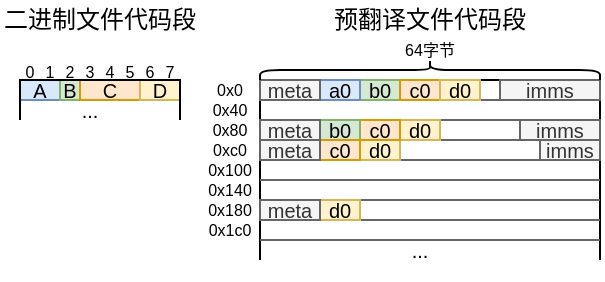 <mxfile>
    <diagram name="Page-1" id="kk1HLHu_gnZy5Cn993aN">
        <mxGraphModel dx="331" dy="206" grid="1" gridSize="10" guides="0" tooltips="1" connect="1" arrows="1" fold="1" page="1" pageScale="1" pageWidth="850" pageHeight="1100" math="0" shadow="0">
            <root>
                <mxCell id="0"/>
                <mxCell id="1" parent="0"/>
                <mxCell id="pCyvtXLSAHgm4okcG52U-75" value="" style="group" parent="1" vertex="1" connectable="0">
                    <mxGeometry x="180" y="70" width="170" height="100" as="geometry"/>
                </mxCell>
                <mxCell id="pCyvtXLSAHgm4okcG52U-32" value="" style="endArrow=none;html=1;rounded=0;" parent="pCyvtXLSAHgm4okcG52U-75" edge="1">
                    <mxGeometry width="50" height="50" relative="1" as="geometry">
                        <mxPoint y="90" as="sourcePoint"/>
                        <mxPoint x="170" y="90" as="targetPoint"/>
                        <Array as="points">
                            <mxPoint/>
                            <mxPoint x="170"/>
                        </Array>
                    </mxGeometry>
                </mxCell>
                <mxCell id="pCyvtXLSAHgm4okcG52U-52" value="" style="endArrow=none;html=1;rounded=0;fillColor=#f5f5f5;strokeColor=#666666;" parent="pCyvtXLSAHgm4okcG52U-75" edge="1">
                    <mxGeometry width="50" height="50" relative="1" as="geometry">
                        <mxPoint y="10" as="sourcePoint"/>
                        <mxPoint x="170" y="10" as="targetPoint"/>
                    </mxGeometry>
                </mxCell>
                <mxCell id="pCyvtXLSAHgm4okcG52U-53" value="" style="endArrow=none;html=1;rounded=0;fillColor=#f5f5f5;strokeColor=#666666;" parent="pCyvtXLSAHgm4okcG52U-75" edge="1">
                    <mxGeometry width="50" height="50" relative="1" as="geometry">
                        <mxPoint y="20" as="sourcePoint"/>
                        <mxPoint x="170" y="20" as="targetPoint"/>
                    </mxGeometry>
                </mxCell>
                <mxCell id="pCyvtXLSAHgm4okcG52U-54" value="" style="endArrow=none;html=1;rounded=0;fillColor=#f5f5f5;strokeColor=#666666;" parent="pCyvtXLSAHgm4okcG52U-75" edge="1">
                    <mxGeometry width="50" height="50" relative="1" as="geometry">
                        <mxPoint y="30" as="sourcePoint"/>
                        <mxPoint x="170" y="30" as="targetPoint"/>
                    </mxGeometry>
                </mxCell>
                <mxCell id="pCyvtXLSAHgm4okcG52U-55" value="" style="endArrow=none;html=1;rounded=0;fillColor=#f5f5f5;strokeColor=#666666;" parent="pCyvtXLSAHgm4okcG52U-75" edge="1">
                    <mxGeometry width="50" height="50" relative="1" as="geometry">
                        <mxPoint y="40" as="sourcePoint"/>
                        <mxPoint x="170" y="40" as="targetPoint"/>
                    </mxGeometry>
                </mxCell>
                <mxCell id="pCyvtXLSAHgm4okcG52U-56" value="" style="endArrow=none;html=1;rounded=0;fillColor=#f5f5f5;strokeColor=#666666;" parent="pCyvtXLSAHgm4okcG52U-75" edge="1">
                    <mxGeometry width="50" height="50" relative="1" as="geometry">
                        <mxPoint y="50" as="sourcePoint"/>
                        <mxPoint x="170" y="50" as="targetPoint"/>
                    </mxGeometry>
                </mxCell>
                <mxCell id="pCyvtXLSAHgm4okcG52U-57" value="" style="endArrow=none;html=1;rounded=0;fillColor=#f5f5f5;strokeColor=#666666;" parent="pCyvtXLSAHgm4okcG52U-75" edge="1">
                    <mxGeometry width="50" height="50" relative="1" as="geometry">
                        <mxPoint y="60" as="sourcePoint"/>
                        <mxPoint x="170" y="60" as="targetPoint"/>
                    </mxGeometry>
                </mxCell>
                <mxCell id="pCyvtXLSAHgm4okcG52U-58" value="" style="endArrow=none;html=1;rounded=0;fillColor=#f5f5f5;strokeColor=#666666;" parent="pCyvtXLSAHgm4okcG52U-75" edge="1">
                    <mxGeometry width="50" height="50" relative="1" as="geometry">
                        <mxPoint y="70" as="sourcePoint"/>
                        <mxPoint x="170" y="70" as="targetPoint"/>
                    </mxGeometry>
                </mxCell>
                <mxCell id="2" value="" style="endArrow=none;html=1;rounded=0;fillColor=#f5f5f5;strokeColor=#666666;" parent="pCyvtXLSAHgm4okcG52U-75" edge="1">
                    <mxGeometry width="50" height="50" relative="1" as="geometry">
                        <mxPoint y="80" as="sourcePoint"/>
                        <mxPoint x="170" y="80" as="targetPoint"/>
                    </mxGeometry>
                </mxCell>
                <mxCell id="3" value="&lt;font style=&quot;font-size: 10px;&quot;&gt;...&lt;/font&gt;" style="text;html=1;strokeColor=none;fillColor=none;align=center;verticalAlign=middle;whiteSpace=wrap;rounded=0;" parent="pCyvtXLSAHgm4okcG52U-75" vertex="1">
                    <mxGeometry x="40" y="80" width="80" height="10" as="geometry"/>
                </mxCell>
                <mxCell id="pCyvtXLSAHgm4okcG52U-19" value="d0" style="rounded=0;whiteSpace=wrap;html=1;fontSize=10;fillColor=#fff2cc;strokeColor=#d6b656;" parent="pCyvtXLSAHgm4okcG52U-75" vertex="1">
                    <mxGeometry x="50" y="30" width="20" height="10" as="geometry"/>
                </mxCell>
                <mxCell id="pCyvtXLSAHgm4okcG52U-17" value="d0" style="rounded=0;whiteSpace=wrap;html=1;fontSize=10;fillColor=#fff2cc;strokeColor=#d6b656;" parent="pCyvtXLSAHgm4okcG52U-75" vertex="1">
                    <mxGeometry x="70" y="20" width="20" height="10" as="geometry"/>
                </mxCell>
                <mxCell id="pCyvtXLSAHgm4okcG52U-10" value="b0" style="rounded=0;whiteSpace=wrap;html=1;fontSize=10;fillColor=#d5e8d4;strokeColor=#82b366;" parent="pCyvtXLSAHgm4okcG52U-75" vertex="1">
                    <mxGeometry x="50" width="20" height="10" as="geometry"/>
                </mxCell>
                <mxCell id="12lz_SYmpbxtrTl04Gqi-2" value="&lt;font style=&quot;font-size: 10px;&quot;&gt;c0&lt;/font&gt;" style="rounded=0;whiteSpace=wrap;html=1;fontSize=10;fillColor=#ffe6cc;strokeColor=#d79b00;" parent="1" vertex="1">
                    <mxGeometry x="230" y="90" width="20" height="10" as="geometry"/>
                </mxCell>
                <mxCell id="pCyvtXLSAHgm4okcG52U-1" value="A" style="rounded=0;whiteSpace=wrap;html=1;fontSize=10;fillColor=#dae8fc;strokeColor=#6c8ebf;" parent="1" vertex="1">
                    <mxGeometry x="60" y="70" width="20" height="10" as="geometry"/>
                </mxCell>
                <mxCell id="pCyvtXLSAHgm4okcG52U-4" value="B" style="rounded=0;whiteSpace=wrap;html=1;fontSize=10;fillColor=#d5e8d4;strokeColor=#82b366;" parent="1" vertex="1">
                    <mxGeometry x="80" y="70" width="10" height="10" as="geometry"/>
                </mxCell>
                <mxCell id="pCyvtXLSAHgm4okcG52U-5" value="C" style="rounded=0;whiteSpace=wrap;html=1;fontSize=10;fillColor=#ffe6cc;strokeColor=#d79b00;" parent="1" vertex="1">
                    <mxGeometry x="90" y="70" width="30" height="10" as="geometry"/>
                </mxCell>
                <mxCell id="pCyvtXLSAHgm4okcG52U-6" value="D" style="rounded=0;whiteSpace=wrap;html=1;fontSize=10;fillColor=#fff2cc;strokeColor=#d6b656;" parent="1" vertex="1">
                    <mxGeometry x="120" y="70" width="20" height="10" as="geometry"/>
                </mxCell>
                <mxCell id="pCyvtXLSAHgm4okcG52U-8" value="&lt;font style=&quot;font-size: 10px;&quot;&gt;a0&lt;/font&gt;" style="rounded=0;whiteSpace=wrap;html=1;fontSize=10;fillColor=#dae8fc;strokeColor=#6c8ebf;" parent="1" vertex="1">
                    <mxGeometry x="210" y="70" width="20" height="10" as="geometry"/>
                </mxCell>
                <mxCell id="pCyvtXLSAHgm4okcG52U-12" value="&lt;font style=&quot;font-size: 10px;&quot;&gt;c0&lt;/font&gt;" style="rounded=0;whiteSpace=wrap;html=1;fontSize=10;fillColor=#ffe6cc;strokeColor=#d79b00;" parent="1" vertex="1">
                    <mxGeometry x="250" y="70" width="20" height="10" as="geometry"/>
                </mxCell>
                <mxCell id="pCyvtXLSAHgm4okcG52U-13" value="d0" style="rounded=0;whiteSpace=wrap;html=1;fontSize=10;fillColor=#fff2cc;strokeColor=#d6b656;" parent="1" vertex="1">
                    <mxGeometry x="270" y="70" width="20" height="10" as="geometry"/>
                </mxCell>
                <mxCell id="pCyvtXLSAHgm4okcG52U-15" value="b0" style="rounded=0;whiteSpace=wrap;html=1;fontSize=10;fillColor=#d5e8d4;strokeColor=#82b366;" parent="1" vertex="1">
                    <mxGeometry x="210" y="90" width="20" height="10" as="geometry"/>
                </mxCell>
                <mxCell id="pCyvtXLSAHgm4okcG52U-20" value="d0" style="rounded=0;whiteSpace=wrap;html=1;fontSize=10;fillColor=#fff2cc;strokeColor=#d6b656;" parent="1" vertex="1">
                    <mxGeometry x="210" y="130" width="20" height="10" as="geometry"/>
                </mxCell>
                <mxCell id="pCyvtXLSAHgm4okcG52U-31" value="" style="endArrow=none;html=1;rounded=0;" parent="1" edge="1">
                    <mxGeometry width="50" height="50" relative="1" as="geometry">
                        <mxPoint x="60" y="90" as="sourcePoint"/>
                        <mxPoint x="140" y="90" as="targetPoint"/>
                        <Array as="points">
                            <mxPoint x="60" y="70"/>
                            <mxPoint x="140" y="70"/>
                        </Array>
                    </mxGeometry>
                </mxCell>
                <mxCell id="pCyvtXLSAHgm4okcG52U-33" value="meta" style="rounded=0;whiteSpace=wrap;html=1;fontSize=10;fillColor=#f5f5f5;fontColor=#333333;strokeColor=#666666;" parent="1" vertex="1">
                    <mxGeometry x="180" y="70" width="30" height="10" as="geometry"/>
                </mxCell>
                <mxCell id="pCyvtXLSAHgm4okcG52U-35" value="meta" style="rounded=0;whiteSpace=wrap;html=1;fontSize=10;fillColor=#f5f5f5;fontColor=#333333;strokeColor=#666666;" parent="1" vertex="1">
                    <mxGeometry x="180" y="90" width="30" height="10" as="geometry"/>
                </mxCell>
                <mxCell id="pCyvtXLSAHgm4okcG52U-36" value="meta" style="rounded=0;whiteSpace=wrap;html=1;fontSize=10;fillColor=#f5f5f5;fontColor=#333333;strokeColor=#666666;" parent="1" vertex="1">
                    <mxGeometry x="180" y="130" width="30" height="10" as="geometry"/>
                </mxCell>
                <mxCell id="pCyvtXLSAHgm4okcG52U-40" value="imms" style="rounded=0;whiteSpace=wrap;html=1;fontSize=10;fillColor=#f5f5f5;fontColor=#333333;strokeColor=#666666;" parent="1" vertex="1">
                    <mxGeometry x="300" y="70" width="50" height="10" as="geometry"/>
                </mxCell>
                <mxCell id="pCyvtXLSAHgm4okcG52U-41" value="imms" style="rounded=0;whiteSpace=wrap;html=1;fontSize=10;fillColor=#f5f5f5;fontColor=#333333;strokeColor=#666666;" parent="1" vertex="1">
                    <mxGeometry x="310" y="90" width="40" height="10" as="geometry"/>
                </mxCell>
                <mxCell id="pCyvtXLSAHgm4okcG52U-42" value="imms" style="rounded=0;whiteSpace=wrap;html=1;fontSize=10;fillColor=#f5f5f5;fontColor=#333333;strokeColor=#666666;" parent="1" vertex="1">
                    <mxGeometry x="320" y="100" width="30" height="10" as="geometry"/>
                </mxCell>
                <mxCell id="pCyvtXLSAHgm4okcG52U-69" value="&lt;font style=&quot;font-size: 10px;&quot;&gt;...&lt;/font&gt;" style="text;html=1;strokeColor=none;fillColor=none;align=center;verticalAlign=middle;whiteSpace=wrap;rounded=0;" parent="1" vertex="1">
                    <mxGeometry x="70" y="80" width="50" height="10" as="geometry"/>
                </mxCell>
                <mxCell id="pCyvtXLSAHgm4okcG52U-71" value="二进制文件代码段" style="text;html=1;strokeColor=none;fillColor=none;align=center;verticalAlign=middle;whiteSpace=wrap;rounded=0;" parent="1" vertex="1">
                    <mxGeometry x="50" y="30" width="100" height="20" as="geometry"/>
                </mxCell>
                <mxCell id="pCyvtXLSAHgm4okcG52U-72" value="&lt;font style=&quot;font-size: 12px;&quot;&gt;预翻译文件代码段&lt;/font&gt;" style="text;html=1;strokeColor=none;fillColor=none;align=center;verticalAlign=middle;whiteSpace=wrap;rounded=0;" parent="1" vertex="1">
                    <mxGeometry x="180" y="30" width="170" height="20" as="geometry"/>
                </mxCell>
                <mxCell id="12lz_SYmpbxtrTl04Gqi-3" value="&lt;font style=&quot;font-size: 10px;&quot;&gt;c0&lt;/font&gt;" style="rounded=0;whiteSpace=wrap;html=1;fontSize=10;fillColor=#ffe6cc;strokeColor=#d79b00;" parent="1" vertex="1">
                    <mxGeometry x="210" y="100" width="20" height="10" as="geometry"/>
                </mxCell>
                <mxCell id="2zrcnqqGAeY9BgrAGdMQ-4" value="0x0" style="rounded=0;whiteSpace=wrap;html=1;fontSize=8;fillColor=none;strokeColor=none;" parent="1" vertex="1">
                    <mxGeometry x="160" y="70" width="10" height="10" as="geometry"/>
                </mxCell>
                <mxCell id="2zrcnqqGAeY9BgrAGdMQ-5" value="0x40" style="rounded=0;whiteSpace=wrap;html=1;fontSize=8;fillColor=none;strokeColor=none;" parent="1" vertex="1">
                    <mxGeometry x="160" y="80" width="10" height="10" as="geometry"/>
                </mxCell>
                <mxCell id="2zrcnqqGAeY9BgrAGdMQ-6" value="0x80" style="rounded=0;whiteSpace=wrap;html=1;fontSize=8;fillColor=none;strokeColor=none;" parent="1" vertex="1">
                    <mxGeometry x="160" y="90" width="10" height="10" as="geometry"/>
                </mxCell>
                <mxCell id="2zrcnqqGAeY9BgrAGdMQ-26" value="" style="group" parent="1" vertex="1" connectable="0">
                    <mxGeometry x="60" y="60" width="80" height="10" as="geometry"/>
                </mxCell>
                <mxCell id="2zrcnqqGAeY9BgrAGdMQ-18" value="&lt;span style=&quot;font-size: 8px;&quot;&gt;0&lt;/span&gt;" style="text;html=1;strokeColor=none;fillColor=none;align=center;verticalAlign=middle;whiteSpace=wrap;rounded=0;spacingLeft=0;spacing=2;spacingRight=0;spacingBottom=1;" parent="2zrcnqqGAeY9BgrAGdMQ-26" vertex="1">
                    <mxGeometry width="10" height="10" as="geometry"/>
                </mxCell>
                <mxCell id="2zrcnqqGAeY9BgrAGdMQ-19" value="&lt;span style=&quot;font-size: 8px;&quot;&gt;1&lt;/span&gt;" style="text;html=1;strokeColor=none;fillColor=none;align=center;verticalAlign=middle;whiteSpace=wrap;rounded=0;spacingLeft=0;spacing=2;spacingRight=0;spacingBottom=1;" parent="2zrcnqqGAeY9BgrAGdMQ-26" vertex="1">
                    <mxGeometry x="10" width="10" height="10" as="geometry"/>
                </mxCell>
                <mxCell id="2zrcnqqGAeY9BgrAGdMQ-20" value="&lt;span style=&quot;font-size: 8px;&quot;&gt;2&lt;/span&gt;" style="text;html=1;strokeColor=none;fillColor=none;align=center;verticalAlign=middle;whiteSpace=wrap;rounded=0;spacingLeft=0;spacing=2;spacingRight=0;spacingBottom=1;" parent="2zrcnqqGAeY9BgrAGdMQ-26" vertex="1">
                    <mxGeometry x="20" width="10" height="10" as="geometry"/>
                </mxCell>
                <mxCell id="2zrcnqqGAeY9BgrAGdMQ-21" value="&lt;span style=&quot;font-size: 8px;&quot;&gt;3&lt;/span&gt;" style="text;html=1;strokeColor=none;fillColor=none;align=center;verticalAlign=middle;whiteSpace=wrap;rounded=0;spacingLeft=0;spacing=2;spacingRight=0;spacingBottom=1;" parent="2zrcnqqGAeY9BgrAGdMQ-26" vertex="1">
                    <mxGeometry x="30" width="10" height="10" as="geometry"/>
                </mxCell>
                <mxCell id="2zrcnqqGAeY9BgrAGdMQ-22" value="&lt;span style=&quot;font-size: 8px;&quot;&gt;4&lt;/span&gt;" style="text;html=1;strokeColor=none;fillColor=none;align=center;verticalAlign=middle;whiteSpace=wrap;rounded=0;spacingLeft=0;spacing=2;spacingRight=0;spacingBottom=1;" parent="2zrcnqqGAeY9BgrAGdMQ-26" vertex="1">
                    <mxGeometry x="40" width="10" height="10" as="geometry"/>
                </mxCell>
                <mxCell id="2zrcnqqGAeY9BgrAGdMQ-23" value="&lt;span style=&quot;font-size: 8px;&quot;&gt;5&lt;/span&gt;" style="text;html=1;strokeColor=none;fillColor=none;align=center;verticalAlign=middle;whiteSpace=wrap;rounded=0;spacingLeft=0;spacing=2;spacingRight=0;spacingBottom=1;" parent="2zrcnqqGAeY9BgrAGdMQ-26" vertex="1">
                    <mxGeometry x="50" width="10" height="10" as="geometry"/>
                </mxCell>
                <mxCell id="2zrcnqqGAeY9BgrAGdMQ-24" value="&lt;span style=&quot;font-size: 8px;&quot;&gt;6&lt;/span&gt;" style="text;html=1;strokeColor=none;fillColor=none;align=center;verticalAlign=middle;whiteSpace=wrap;rounded=0;spacingLeft=0;spacing=2;spacingRight=0;spacingBottom=1;" parent="2zrcnqqGAeY9BgrAGdMQ-26" vertex="1">
                    <mxGeometry x="60" width="10" height="10" as="geometry"/>
                </mxCell>
                <mxCell id="2zrcnqqGAeY9BgrAGdMQ-25" value="&lt;span style=&quot;font-size: 8px;&quot;&gt;7&lt;/span&gt;" style="text;html=1;strokeColor=none;fillColor=none;align=center;verticalAlign=middle;whiteSpace=wrap;rounded=0;spacingLeft=0;spacing=2;spacingRight=0;spacingBottom=1;" parent="2zrcnqqGAeY9BgrAGdMQ-26" vertex="1">
                    <mxGeometry x="70" width="10" height="10" as="geometry"/>
                </mxCell>
                <mxCell id="4" value="" style="shape=curlyBracket;whiteSpace=wrap;html=1;rounded=1;labelPosition=left;verticalLabelPosition=middle;align=right;verticalAlign=middle;direction=south;" vertex="1" parent="1">
                    <mxGeometry x="180" y="60" width="170" height="10" as="geometry"/>
                </mxCell>
                <mxCell id="7" value="64字节" style="text;html=1;strokeColor=none;fillColor=none;align=center;verticalAlign=middle;whiteSpace=wrap;rounded=0;fontSize=8;" vertex="1" parent="1">
                    <mxGeometry x="250" y="50" width="30" height="10" as="geometry"/>
                </mxCell>
                <mxCell id="2zrcnqqGAeY9BgrAGdMQ-7" value="0xc0" style="rounded=0;whiteSpace=wrap;html=1;fontSize=8;fillColor=none;strokeColor=none;" parent="1" vertex="1">
                    <mxGeometry x="160" y="100" width="10" height="10" as="geometry"/>
                </mxCell>
                <mxCell id="8" value="0x100" style="rounded=0;whiteSpace=wrap;html=1;fontSize=8;fillColor=none;strokeColor=none;" vertex="1" parent="1">
                    <mxGeometry x="160" y="110" width="10" height="10" as="geometry"/>
                </mxCell>
                <mxCell id="9" value="0x140" style="rounded=0;whiteSpace=wrap;html=1;fontSize=8;fillColor=none;strokeColor=none;" vertex="1" parent="1">
                    <mxGeometry x="160" y="120" width="10" height="10" as="geometry"/>
                </mxCell>
                <mxCell id="10" value="0x180" style="rounded=0;whiteSpace=wrap;html=1;fontSize=8;fillColor=none;strokeColor=none;" vertex="1" parent="1">
                    <mxGeometry x="160" y="130" width="10" height="10" as="geometry"/>
                </mxCell>
                <mxCell id="11" value="0x1c0" style="rounded=0;whiteSpace=wrap;html=1;fontSize=8;fillColor=none;strokeColor=none;" vertex="1" parent="1">
                    <mxGeometry x="160" y="140" width="10" height="10" as="geometry"/>
                </mxCell>
                <mxCell id="pCyvtXLSAHgm4okcG52U-37" value="meta" style="rounded=0;whiteSpace=wrap;html=1;fontSize=10;fillColor=#f5f5f5;fontColor=#333333;strokeColor=#666666;" parent="1" vertex="1">
                    <mxGeometry x="180" y="100" width="30" height="10" as="geometry"/>
                </mxCell>
            </root>
        </mxGraphModel>
    </diagram>
</mxfile>